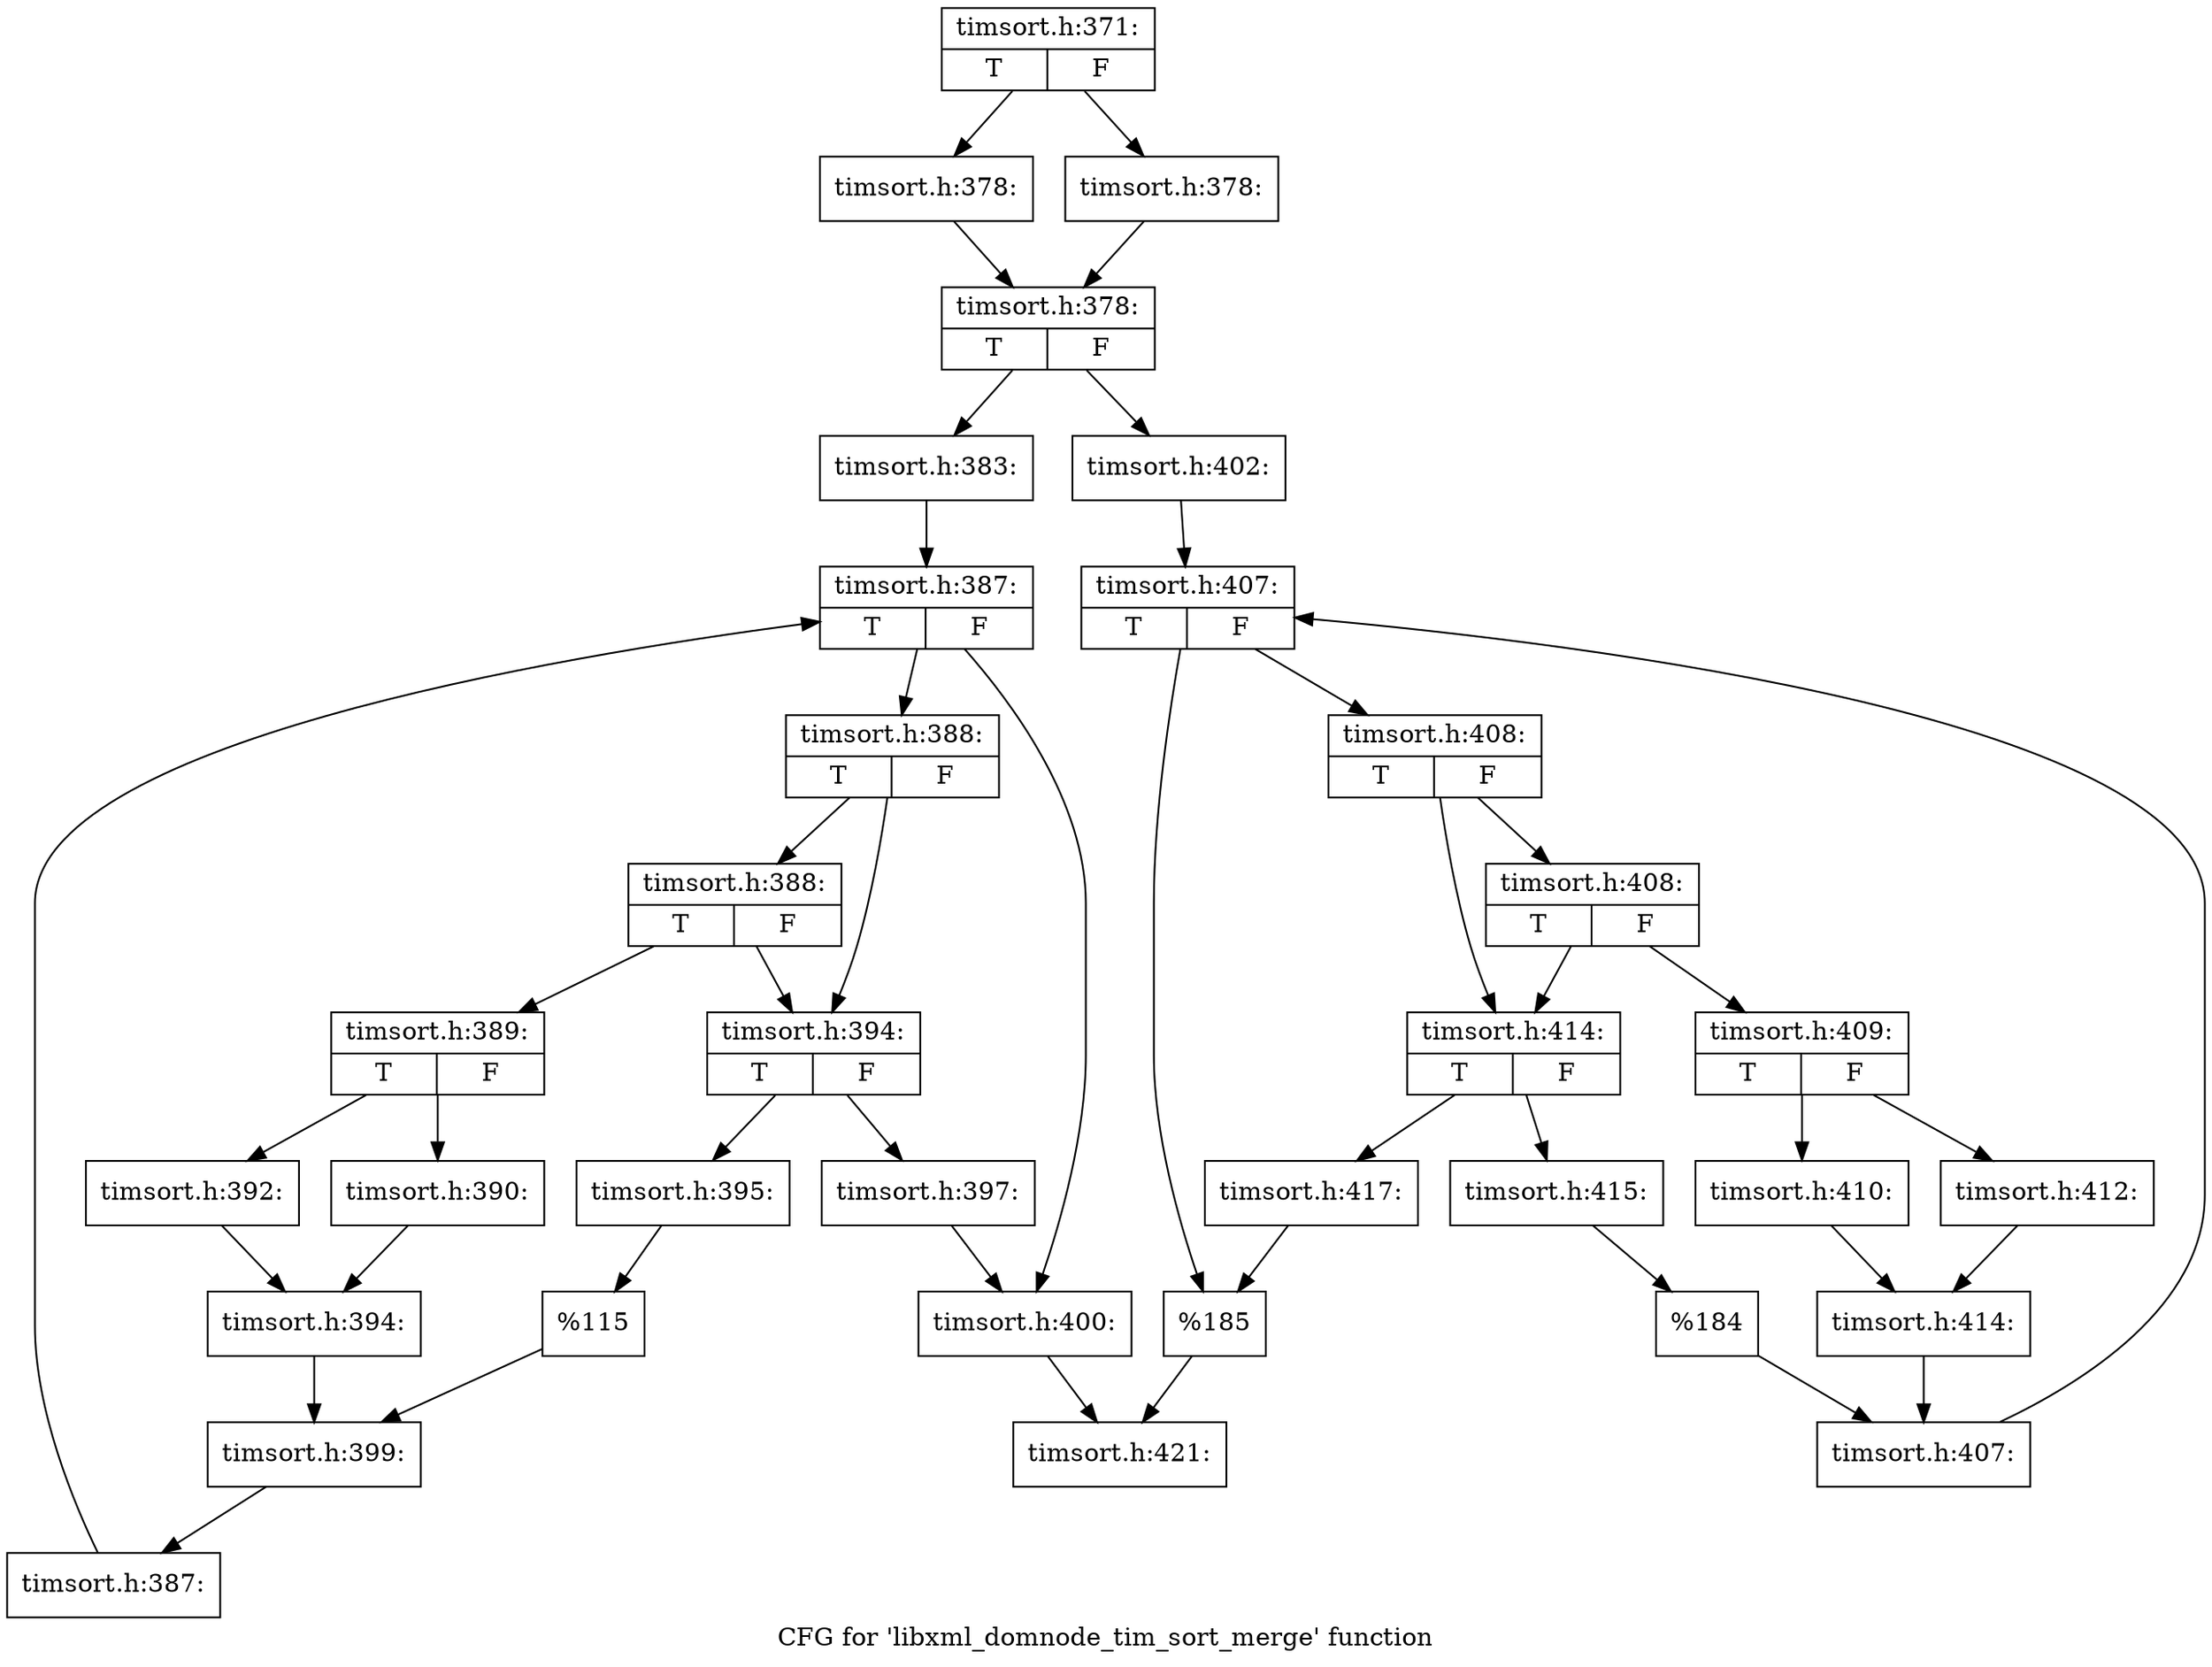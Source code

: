 digraph "CFG for 'libxml_domnode_tim_sort_merge' function" {
	label="CFG for 'libxml_domnode_tim_sort_merge' function";

	Node0x55e6b2a4ae80 [shape=record,label="{timsort.h:371:|{<s0>T|<s1>F}}"];
	Node0x55e6b2a4ae80 -> Node0x55e6b2a4ff50;
	Node0x55e6b2a4ae80 -> Node0x55e6b2a4ffa0;
	Node0x55e6b2a4ff50 [shape=record,label="{timsort.h:378:}"];
	Node0x55e6b2a4ff50 -> Node0x55e6b2a4fff0;
	Node0x55e6b2a4ffa0 [shape=record,label="{timsort.h:378:}"];
	Node0x55e6b2a4ffa0 -> Node0x55e6b2a4fff0;
	Node0x55e6b2a4fff0 [shape=record,label="{timsort.h:378:|{<s0>T|<s1>F}}"];
	Node0x55e6b2a4fff0 -> Node0x55e6b2a505b0;
	Node0x55e6b2a4fff0 -> Node0x55e6b2a50650;
	Node0x55e6b2a505b0 [shape=record,label="{timsort.h:383:}"];
	Node0x55e6b2a505b0 -> Node0x55e6b2a51400;
	Node0x55e6b2a51400 [shape=record,label="{timsort.h:387:|{<s0>T|<s1>F}}"];
	Node0x55e6b2a51400 -> Node0x55e6b2a516e0;
	Node0x55e6b2a51400 -> Node0x55e6b2a51200;
	Node0x55e6b2a516e0 [shape=record,label="{timsort.h:388:|{<s0>T|<s1>F}}"];
	Node0x55e6b2a516e0 -> Node0x55e6b2a51d70;
	Node0x55e6b2a516e0 -> Node0x55e6b2a51d20;
	Node0x55e6b2a51d70 [shape=record,label="{timsort.h:388:|{<s0>T|<s1>F}}"];
	Node0x55e6b2a51d70 -> Node0x55e6b2a51c80;
	Node0x55e6b2a51d70 -> Node0x55e6b2a51d20;
	Node0x55e6b2a51c80 [shape=record,label="{timsort.h:389:|{<s0>T|<s1>F}}"];
	Node0x55e6b2a51c80 -> Node0x55e6b2a52640;
	Node0x55e6b2a51c80 -> Node0x55e6b2a526e0;
	Node0x55e6b2a52640 [shape=record,label="{timsort.h:390:}"];
	Node0x55e6b2a52640 -> Node0x55e6b2a52690;
	Node0x55e6b2a526e0 [shape=record,label="{timsort.h:392:}"];
	Node0x55e6b2a526e0 -> Node0x55e6b2a52690;
	Node0x55e6b2a52690 [shape=record,label="{timsort.h:394:}"];
	Node0x55e6b2a52690 -> Node0x55e6b2a51cd0;
	Node0x55e6b2a51d20 [shape=record,label="{timsort.h:394:|{<s0>T|<s1>F}}"];
	Node0x55e6b2a51d20 -> Node0x55e6b2a53b00;
	Node0x55e6b2a51d20 -> Node0x55e6b2a53ba0;
	Node0x55e6b2a53b00 [shape=record,label="{timsort.h:395:}"];
	Node0x55e6b2a53b00 -> Node0x55e6b2a53b50;
	Node0x55e6b2a53ba0 [shape=record,label="{timsort.h:397:}"];
	Node0x55e6b2a53ba0 -> Node0x55e6b2a51200;
	Node0x55e6b2a53b50 [shape=record,label="{%115}"];
	Node0x55e6b2a53b50 -> Node0x55e6b2a51cd0;
	Node0x55e6b2a51cd0 [shape=record,label="{timsort.h:399:}"];
	Node0x55e6b2a51cd0 -> Node0x55e6b2a51650;
	Node0x55e6b2a51650 [shape=record,label="{timsort.h:387:}"];
	Node0x55e6b2a51650 -> Node0x55e6b2a51400;
	Node0x55e6b2a51200 [shape=record,label="{timsort.h:400:}"];
	Node0x55e6b2a51200 -> Node0x55e6b2a50600;
	Node0x55e6b2a50650 [shape=record,label="{timsort.h:402:}"];
	Node0x55e6b2a50650 -> Node0x55e6b2a559d0;
	Node0x55e6b2a559d0 [shape=record,label="{timsort.h:407:|{<s0>T|<s1>F}}"];
	Node0x55e6b2a559d0 -> Node0x55e6b2a55ea0;
	Node0x55e6b2a559d0 -> Node0x55e6b2a55bf0;
	Node0x55e6b2a55ea0 [shape=record,label="{timsort.h:408:|{<s0>T|<s1>F}}"];
	Node0x55e6b2a55ea0 -> Node0x55e6b2a56180;
	Node0x55e6b2a55ea0 -> Node0x55e6b2a56130;
	Node0x55e6b2a56180 [shape=record,label="{timsort.h:408:|{<s0>T|<s1>F}}"];
	Node0x55e6b2a56180 -> Node0x55e6b2a56090;
	Node0x55e6b2a56180 -> Node0x55e6b2a56130;
	Node0x55e6b2a56090 [shape=record,label="{timsort.h:409:|{<s0>T|<s1>F}}"];
	Node0x55e6b2a56090 -> Node0x55e6b2a56770;
	Node0x55e6b2a56090 -> Node0x55e6b2a56810;
	Node0x55e6b2a56770 [shape=record,label="{timsort.h:410:}"];
	Node0x55e6b2a56770 -> Node0x55e6b2a567c0;
	Node0x55e6b2a56810 [shape=record,label="{timsort.h:412:}"];
	Node0x55e6b2a56810 -> Node0x55e6b2a567c0;
	Node0x55e6b2a567c0 [shape=record,label="{timsort.h:414:}"];
	Node0x55e6b2a567c0 -> Node0x55e6b2a560e0;
	Node0x55e6b2a56130 [shape=record,label="{timsort.h:414:|{<s0>T|<s1>F}}"];
	Node0x55e6b2a56130 -> Node0x55e6b2a57d30;
	Node0x55e6b2a56130 -> Node0x55e6b2a57dd0;
	Node0x55e6b2a57d30 [shape=record,label="{timsort.h:415:}"];
	Node0x55e6b2a57d30 -> Node0x55e6b2a57d80;
	Node0x55e6b2a57dd0 [shape=record,label="{timsort.h:417:}"];
	Node0x55e6b2a57dd0 -> Node0x55e6b2a55bf0;
	Node0x55e6b2a57d80 [shape=record,label="{%184}"];
	Node0x55e6b2a57d80 -> Node0x55e6b2a560e0;
	Node0x55e6b2a560e0 [shape=record,label="{timsort.h:407:}"];
	Node0x55e6b2a560e0 -> Node0x55e6b2a559d0;
	Node0x55e6b2a55bf0 [shape=record,label="{%185}"];
	Node0x55e6b2a55bf0 -> Node0x55e6b2a50600;
	Node0x55e6b2a50600 [shape=record,label="{timsort.h:421:}"];
}
